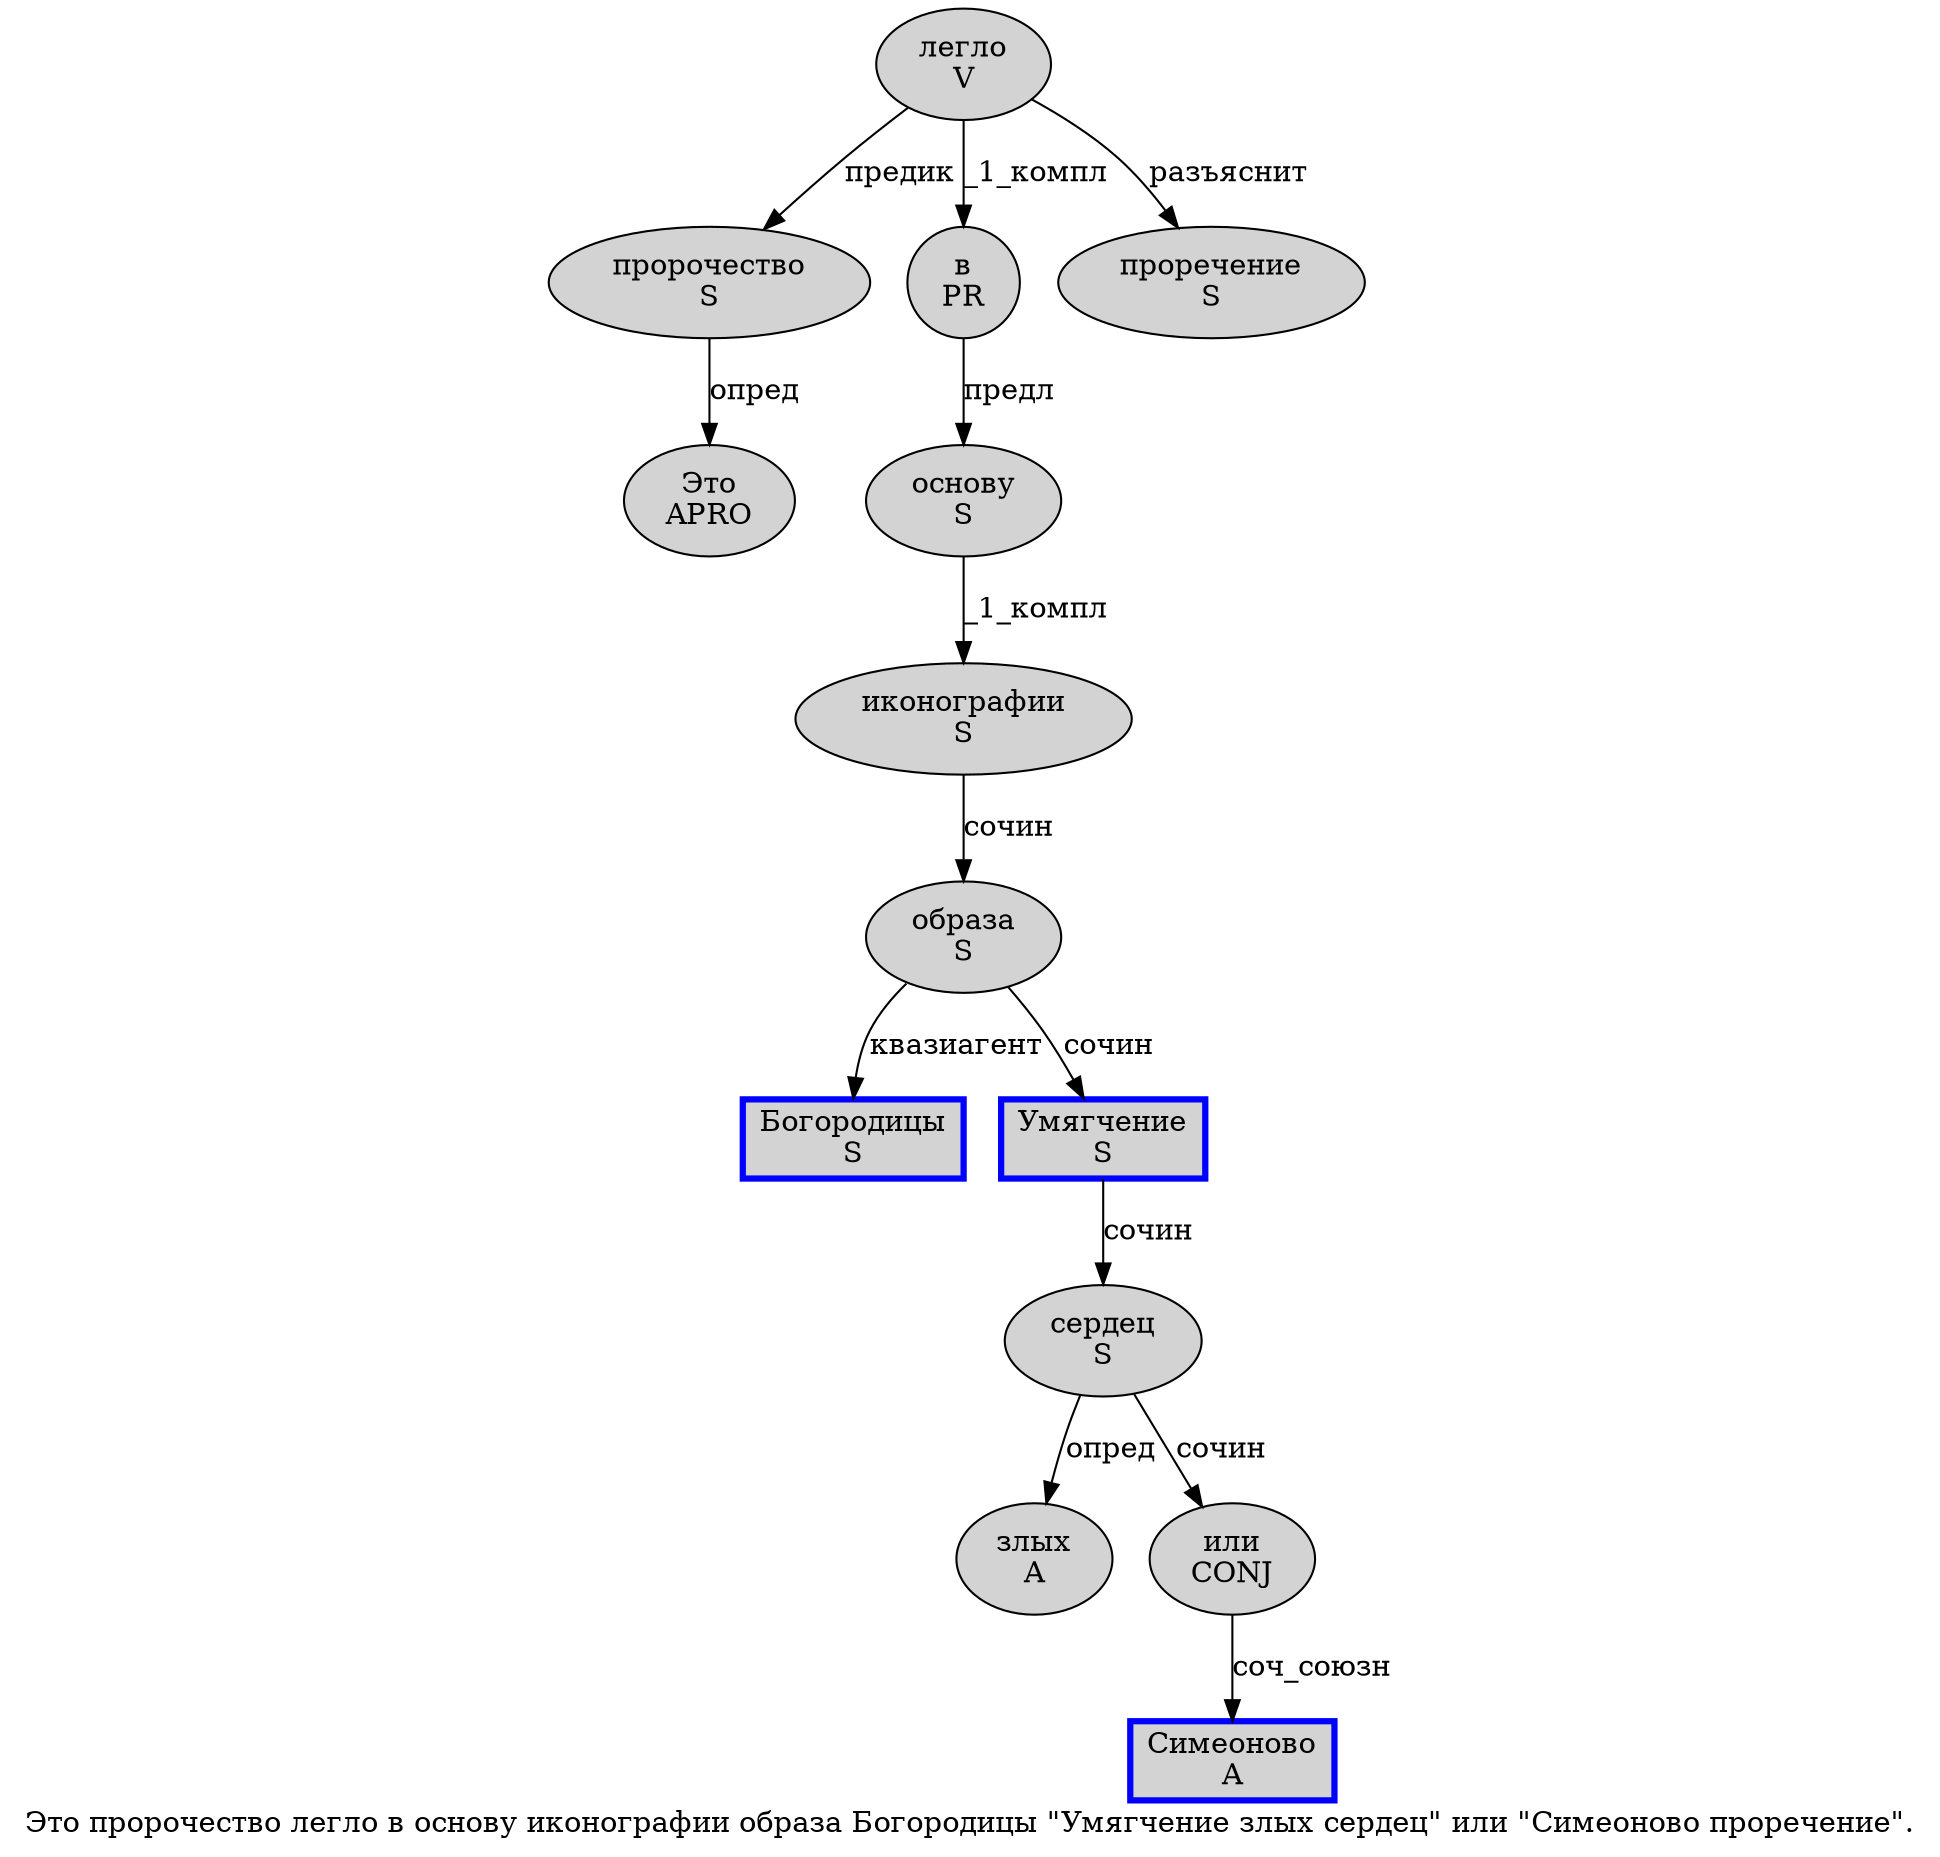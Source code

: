 digraph SENTENCE_558 {
	graph [label="Это пророчество легло в основу иконографии образа Богородицы \"Умягчение злых сердец\" или \"Симеоново проречение\"."]
	node [style=filled]
		0 [label="Это
APRO" color="" fillcolor=lightgray penwidth=1 shape=ellipse]
		1 [label="пророчество
S" color="" fillcolor=lightgray penwidth=1 shape=ellipse]
		2 [label="легло
V" color="" fillcolor=lightgray penwidth=1 shape=ellipse]
		3 [label="в
PR" color="" fillcolor=lightgray penwidth=1 shape=ellipse]
		4 [label="основу
S" color="" fillcolor=lightgray penwidth=1 shape=ellipse]
		5 [label="иконографии
S" color="" fillcolor=lightgray penwidth=1 shape=ellipse]
		6 [label="образа
S" color="" fillcolor=lightgray penwidth=1 shape=ellipse]
		7 [label="Богородицы
S" color=blue fillcolor=lightgray penwidth=3 shape=box]
		9 [label="Умягчение
S" color=blue fillcolor=lightgray penwidth=3 shape=box]
		10 [label="злых
A" color="" fillcolor=lightgray penwidth=1 shape=ellipse]
		11 [label="сердец
S" color="" fillcolor=lightgray penwidth=1 shape=ellipse]
		13 [label="или
CONJ" color="" fillcolor=lightgray penwidth=1 shape=ellipse]
		15 [label="Симеоново
A" color=blue fillcolor=lightgray penwidth=3 shape=box]
		16 [label="проречение
S" color="" fillcolor=lightgray penwidth=1 shape=ellipse]
			6 -> 7 [label="квазиагент"]
			6 -> 9 [label="сочин"]
			5 -> 6 [label="сочин"]
			2 -> 1 [label="предик"]
			2 -> 3 [label="_1_компл"]
			2 -> 16 [label="разъяснит"]
			9 -> 11 [label="сочин"]
			13 -> 15 [label="соч_союзн"]
			1 -> 0 [label="опред"]
			11 -> 10 [label="опред"]
			11 -> 13 [label="сочин"]
			3 -> 4 [label="предл"]
			4 -> 5 [label="_1_компл"]
}